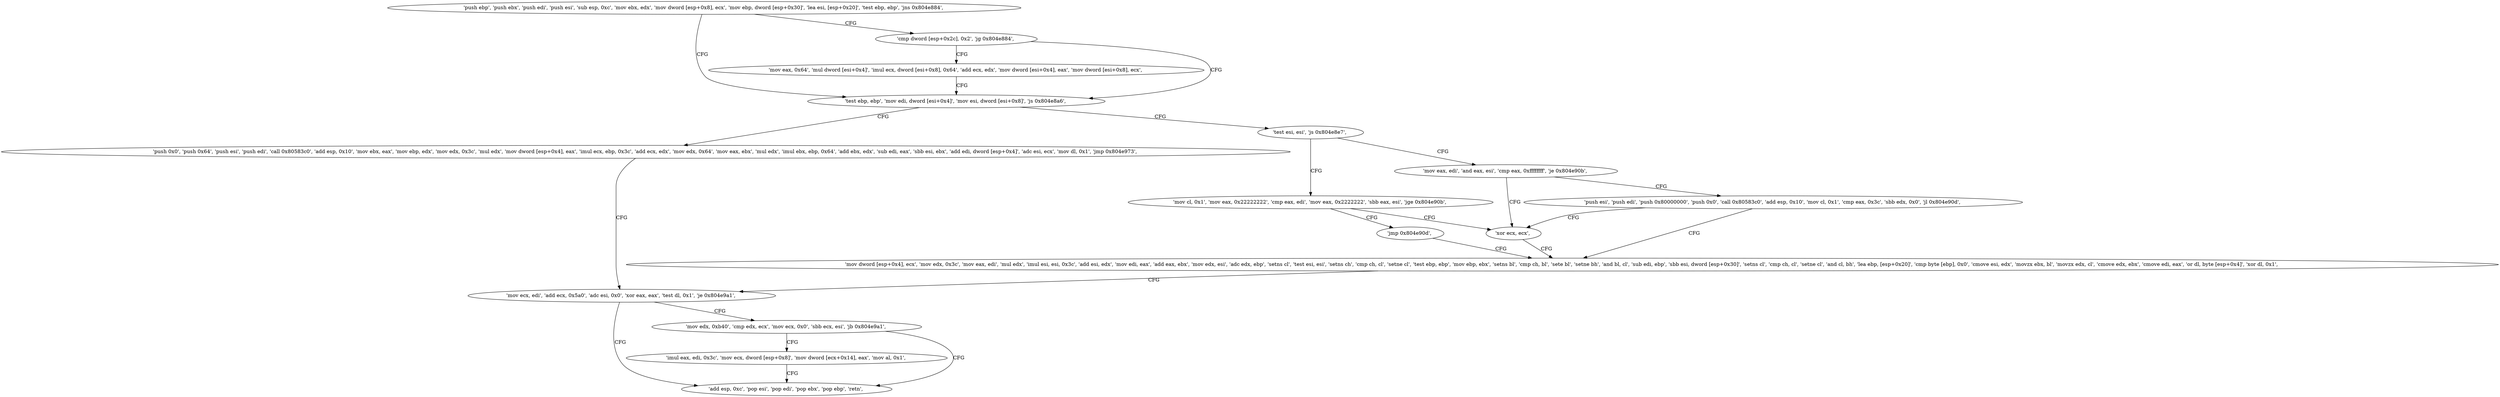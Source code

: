 digraph "func" {
"134539344" [label = "'push ebp', 'push ebx', 'push edi', 'push esi', 'sub esp, 0xc', 'mov ebx, edx', 'mov dword [esp+0x8], ecx', 'mov ebp, dword [esp+0x30]', 'lea esi, [esp+0x20]', 'test ebp, ebp', 'jns 0x804e884', " ]
"134539396" [label = "'test ebp, ebp', 'mov edi, dword [esi+0x4]', 'mov esi, dword [esi+0x8]', 'js 0x804e8a6', " ]
"134539369" [label = "'cmp dword [esp+0x2c], 0x2', 'jg 0x804e884', " ]
"134539430" [label = "'push 0x0', 'push 0x64', 'push esi', 'push edi', 'call 0x80583c0', 'add esp, 0x10', 'mov ebx, eax', 'mov ebp, edx', 'mov edx, 0x3c', 'mul edx', 'mov dword [esp+0x4], eax', 'imul ecx, ebp, 0x3c', 'add ecx, edx', 'mov edx, 0x64', 'mov eax, ebx', 'mul edx', 'imul ebx, ebp, 0x64', 'add ebx, edx', 'sub edi, eax', 'sbb esi, ebx', 'add edi, dword [esp+0x4]', 'adc esi, ecx', 'mov dl, 0x1', 'jmp 0x804e973', " ]
"134539406" [label = "'test esi, esi', 'js 0x804e8e7', " ]
"134539376" [label = "'mov eax, 0x64', 'mul dword [esi+0x4]', 'imul ecx, dword [esi+0x8], 0x64', 'add ecx, edx', 'mov dword [esi+0x4], eax', 'mov dword [esi+0x8], ecx', " ]
"134539635" [label = "'mov ecx, edi', 'add ecx, 0x5a0', 'adc esi, 0x0', 'xor eax, eax', 'test dl, 0x1', 'je 0x804e9a1', " ]
"134539495" [label = "'mov eax, edi', 'and eax, esi', 'cmp eax, 0xffffffff', 'je 0x804e90b', " ]
"134539410" [label = "'mov cl, 0x1', 'mov eax, 0x22222222', 'cmp eax, edi', 'mov eax, 0x2222222', 'sbb eax, esi', 'jge 0x804e90b', " ]
"134539681" [label = "'add esp, 0xc', 'pop esi', 'pop edi', 'pop ebx', 'pop ebp', 'retn', " ]
"134539653" [label = "'mov edx, 0xb40', 'cmp edx, ecx', 'mov ecx, 0x0', 'sbb ecx, esi', 'jb 0x804e9a1', " ]
"134539531" [label = "'xor ecx, ecx', " ]
"134539504" [label = "'push esi', 'push edi', 'push 0x80000000', 'push 0x0', 'call 0x80583c0', 'add esp, 0x10', 'mov cl, 0x1', 'cmp eax, 0x3c', 'sbb edx, 0x0', 'jl 0x804e90d', " ]
"134539428" [label = "'jmp 0x804e90d', " ]
"134539669" [label = "'imul eax, edi, 0x3c', 'mov ecx, dword [esp+0x8]', 'mov dword [ecx+0x14], eax', 'mov al, 0x1', " ]
"134539533" [label = "'mov dword [esp+0x4], ecx', 'mov edx, 0x3c', 'mov eax, edi', 'mul edx', 'imul esi, esi, 0x3c', 'add esi, edx', 'mov edi, eax', 'add eax, ebx', 'mov edx, esi', 'adc edx, ebp', 'setns cl', 'test esi, esi', 'setns ch', 'cmp ch, cl', 'setne cl', 'test ebp, ebp', 'mov ebp, ebx', 'setns bl', 'cmp ch, bl', 'sete bl', 'setne bh', 'and bl, cl', 'sub edi, ebp', 'sbb esi, dword [esp+0x30]', 'setns cl', 'cmp ch, cl', 'setne cl', 'and cl, bh', 'lea ebp, [esp+0x20]', 'cmp byte [ebp], 0x0', 'cmove esi, edx', 'movzx ebx, bl', 'movzx edx, cl', 'cmove edx, ebx', 'cmove edi, eax', 'or dl, byte [esp+0x4]', 'xor dl, 0x1', " ]
"134539344" -> "134539396" [ label = "CFG" ]
"134539344" -> "134539369" [ label = "CFG" ]
"134539396" -> "134539430" [ label = "CFG" ]
"134539396" -> "134539406" [ label = "CFG" ]
"134539369" -> "134539396" [ label = "CFG" ]
"134539369" -> "134539376" [ label = "CFG" ]
"134539430" -> "134539635" [ label = "CFG" ]
"134539406" -> "134539495" [ label = "CFG" ]
"134539406" -> "134539410" [ label = "CFG" ]
"134539376" -> "134539396" [ label = "CFG" ]
"134539635" -> "134539681" [ label = "CFG" ]
"134539635" -> "134539653" [ label = "CFG" ]
"134539495" -> "134539531" [ label = "CFG" ]
"134539495" -> "134539504" [ label = "CFG" ]
"134539410" -> "134539531" [ label = "CFG" ]
"134539410" -> "134539428" [ label = "CFG" ]
"134539653" -> "134539681" [ label = "CFG" ]
"134539653" -> "134539669" [ label = "CFG" ]
"134539531" -> "134539533" [ label = "CFG" ]
"134539504" -> "134539533" [ label = "CFG" ]
"134539504" -> "134539531" [ label = "CFG" ]
"134539428" -> "134539533" [ label = "CFG" ]
"134539669" -> "134539681" [ label = "CFG" ]
"134539533" -> "134539635" [ label = "CFG" ]
}
